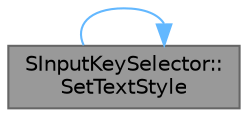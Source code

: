 digraph "SInputKeySelector::SetTextStyle"
{
 // INTERACTIVE_SVG=YES
 // LATEX_PDF_SIZE
  bgcolor="transparent";
  edge [fontname=Helvetica,fontsize=10,labelfontname=Helvetica,labelfontsize=10];
  node [fontname=Helvetica,fontsize=10,shape=box,height=0.2,width=0.4];
  rankdir="LR";
  Node1 [id="Node000001",label="SInputKeySelector::\lSetTextStyle",height=0.2,width=0.4,color="gray40", fillcolor="grey60", style="filled", fontcolor="black",tooltip="Sets the style of the text on the button which is used enter key selection mode."];
  Node1 -> Node1 [id="edge1_Node000001_Node000001",color="steelblue1",style="solid",tooltip=" "];
}

